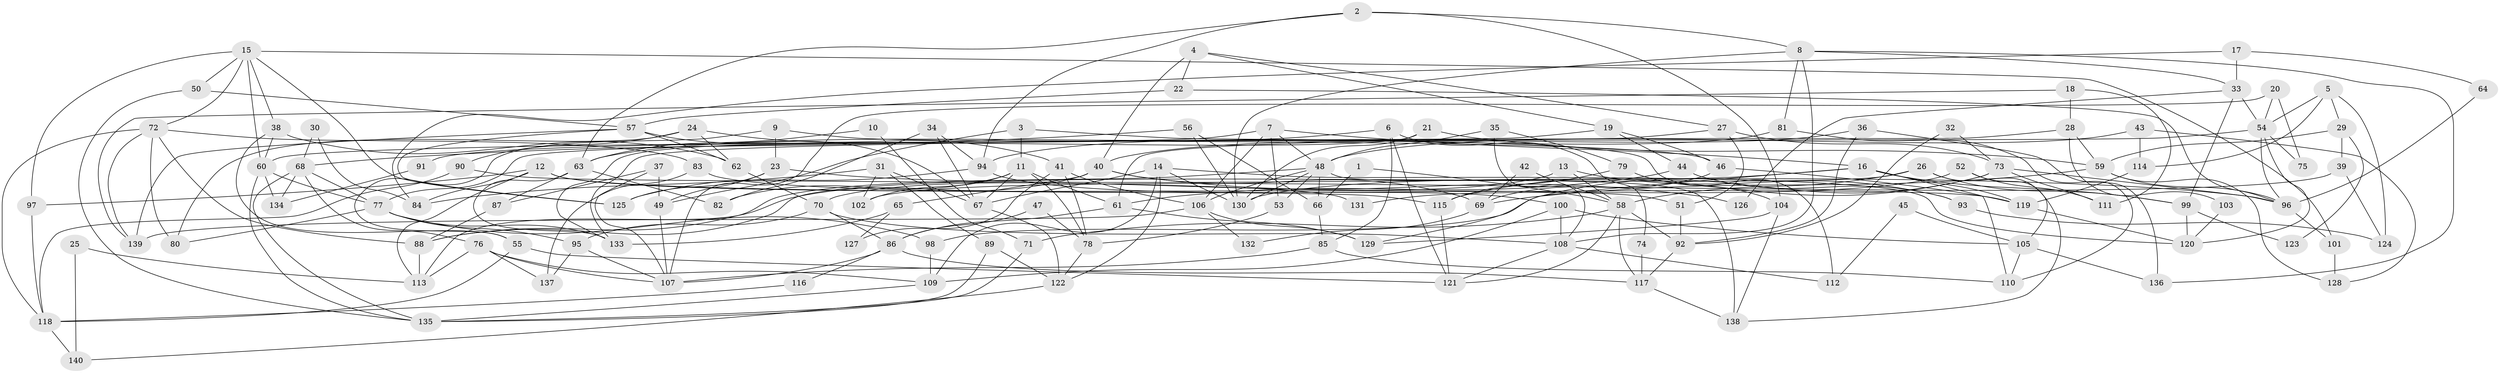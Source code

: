// coarse degree distribution, {2: 0.14285714285714285, 6: 0.15306122448979592, 4: 0.11224489795918367, 8: 0.05102040816326531, 5: 0.11224489795918367, 9: 0.05102040816326531, 3: 0.25510204081632654, 7: 0.09183673469387756, 10: 0.030612244897959183}
// Generated by graph-tools (version 1.1) at 2025/24/03/03/25 07:24:01]
// undirected, 140 vertices, 280 edges
graph export_dot {
graph [start="1"]
  node [color=gray90,style=filled];
  1;
  2;
  3;
  4;
  5;
  6;
  7;
  8;
  9;
  10;
  11;
  12;
  13;
  14;
  15;
  16;
  17;
  18;
  19;
  20;
  21;
  22;
  23;
  24;
  25;
  26;
  27;
  28;
  29;
  30;
  31;
  32;
  33;
  34;
  35;
  36;
  37;
  38;
  39;
  40;
  41;
  42;
  43;
  44;
  45;
  46;
  47;
  48;
  49;
  50;
  51;
  52;
  53;
  54;
  55;
  56;
  57;
  58;
  59;
  60;
  61;
  62;
  63;
  64;
  65;
  66;
  67;
  68;
  69;
  70;
  71;
  72;
  73;
  74;
  75;
  76;
  77;
  78;
  79;
  80;
  81;
  82;
  83;
  84;
  85;
  86;
  87;
  88;
  89;
  90;
  91;
  92;
  93;
  94;
  95;
  96;
  97;
  98;
  99;
  100;
  101;
  102;
  103;
  104;
  105;
  106;
  107;
  108;
  109;
  110;
  111;
  112;
  113;
  114;
  115;
  116;
  117;
  118;
  119;
  120;
  121;
  122;
  123;
  124;
  125;
  126;
  127;
  128;
  129;
  130;
  131;
  132;
  133;
  134;
  135;
  136;
  137;
  138;
  139;
  140;
  1 -- 66;
  1 -- 58;
  2 -- 63;
  2 -- 8;
  2 -- 94;
  2 -- 104;
  3 -- 49;
  3 -- 11;
  3 -- 112;
  4 -- 27;
  4 -- 19;
  4 -- 22;
  4 -- 40;
  5 -- 114;
  5 -- 54;
  5 -- 29;
  5 -- 124;
  6 -- 121;
  6 -- 85;
  6 -- 63;
  6 -- 74;
  7 -- 16;
  7 -- 48;
  7 -- 53;
  7 -- 91;
  7 -- 106;
  8 -- 108;
  8 -- 33;
  8 -- 81;
  8 -- 130;
  8 -- 136;
  9 -- 23;
  9 -- 46;
  9 -- 55;
  10 -- 63;
  10 -- 71;
  11 -- 78;
  11 -- 82;
  11 -- 61;
  11 -- 67;
  11 -- 102;
  12 -- 51;
  12 -- 115;
  12 -- 84;
  12 -- 97;
  12 -- 113;
  13 -- 58;
  13 -- 70;
  13 -- 93;
  14 -- 67;
  14 -- 130;
  14 -- 109;
  14 -- 120;
  14 -- 122;
  15 -- 38;
  15 -- 97;
  15 -- 50;
  15 -- 60;
  15 -- 72;
  15 -- 101;
  15 -- 125;
  16 -- 129;
  16 -- 130;
  16 -- 99;
  16 -- 110;
  16 -- 119;
  17 -- 84;
  17 -- 33;
  17 -- 64;
  18 -- 139;
  18 -- 28;
  18 -- 111;
  19 -- 44;
  19 -- 77;
  19 -- 46;
  20 -- 107;
  20 -- 54;
  20 -- 75;
  21 -- 130;
  21 -- 133;
  21 -- 59;
  22 -- 57;
  22 -- 96;
  23 -- 96;
  23 -- 125;
  23 -- 49;
  24 -- 80;
  24 -- 62;
  24 -- 41;
  24 -- 90;
  25 -- 113;
  25 -- 140;
  26 -- 88;
  26 -- 99;
  26 -- 58;
  26 -- 138;
  27 -- 73;
  27 -- 133;
  27 -- 51;
  28 -- 59;
  28 -- 61;
  28 -- 103;
  29 -- 59;
  29 -- 39;
  29 -- 123;
  30 -- 68;
  30 -- 84;
  31 -- 67;
  31 -- 89;
  31 -- 84;
  31 -- 102;
  32 -- 73;
  32 -- 92;
  33 -- 54;
  33 -- 99;
  33 -- 126;
  34 -- 94;
  34 -- 67;
  34 -- 82;
  35 -- 48;
  35 -- 108;
  35 -- 79;
  36 -- 92;
  36 -- 136;
  36 -- 40;
  37 -- 49;
  37 -- 107;
  37 -- 87;
  38 -- 60;
  38 -- 55;
  38 -- 62;
  39 -- 102;
  39 -- 124;
  40 -- 65;
  40 -- 69;
  40 -- 113;
  40 -- 126;
  41 -- 106;
  41 -- 78;
  41 -- 127;
  42 -- 69;
  42 -- 58;
  43 -- 48;
  43 -- 128;
  43 -- 114;
  44 -- 93;
  44 -- 61;
  45 -- 105;
  45 -- 112;
  46 -- 119;
  46 -- 69;
  47 -- 78;
  47 -- 86;
  48 -- 138;
  48 -- 66;
  48 -- 53;
  48 -- 88;
  48 -- 106;
  48 -- 130;
  49 -- 107;
  50 -- 57;
  50 -- 135;
  51 -- 92;
  52 -- 105;
  52 -- 111;
  52 -- 131;
  53 -- 78;
  54 -- 60;
  54 -- 96;
  54 -- 75;
  54 -- 120;
  55 -- 121;
  55 -- 118;
  56 -- 68;
  56 -- 130;
  56 -- 66;
  57 -- 67;
  57 -- 139;
  57 -- 62;
  57 -- 125;
  58 -- 117;
  58 -- 71;
  58 -- 92;
  58 -- 121;
  59 -- 69;
  59 -- 96;
  59 -- 128;
  60 -- 135;
  60 -- 77;
  60 -- 134;
  61 -- 129;
  61 -- 86;
  62 -- 70;
  63 -- 87;
  63 -- 82;
  63 -- 133;
  64 -- 96;
  65 -- 133;
  65 -- 127;
  66 -- 85;
  67 -- 122;
  68 -- 76;
  68 -- 77;
  68 -- 134;
  68 -- 135;
  69 -- 132;
  70 -- 86;
  70 -- 95;
  70 -- 108;
  71 -- 135;
  72 -- 88;
  72 -- 80;
  72 -- 83;
  72 -- 118;
  72 -- 139;
  73 -- 96;
  73 -- 98;
  73 -- 111;
  73 -- 115;
  74 -- 117;
  76 -- 113;
  76 -- 109;
  76 -- 107;
  76 -- 137;
  77 -- 95;
  77 -- 80;
  77 -- 98;
  77 -- 133;
  78 -- 122;
  79 -- 115;
  79 -- 104;
  81 -- 94;
  81 -- 110;
  83 -- 119;
  83 -- 137;
  85 -- 110;
  85 -- 107;
  86 -- 107;
  86 -- 116;
  86 -- 117;
  87 -- 88;
  88 -- 113;
  89 -- 122;
  89 -- 135;
  90 -- 118;
  90 -- 131;
  91 -- 134;
  92 -- 117;
  93 -- 124;
  94 -- 125;
  94 -- 100;
  95 -- 137;
  95 -- 107;
  96 -- 101;
  97 -- 118;
  98 -- 109;
  99 -- 120;
  99 -- 123;
  100 -- 109;
  100 -- 105;
  100 -- 108;
  101 -- 128;
  103 -- 120;
  104 -- 129;
  104 -- 138;
  105 -- 110;
  105 -- 136;
  106 -- 129;
  106 -- 132;
  106 -- 139;
  108 -- 112;
  108 -- 121;
  109 -- 135;
  114 -- 119;
  115 -- 121;
  116 -- 118;
  117 -- 138;
  118 -- 140;
  119 -- 120;
  122 -- 140;
}
